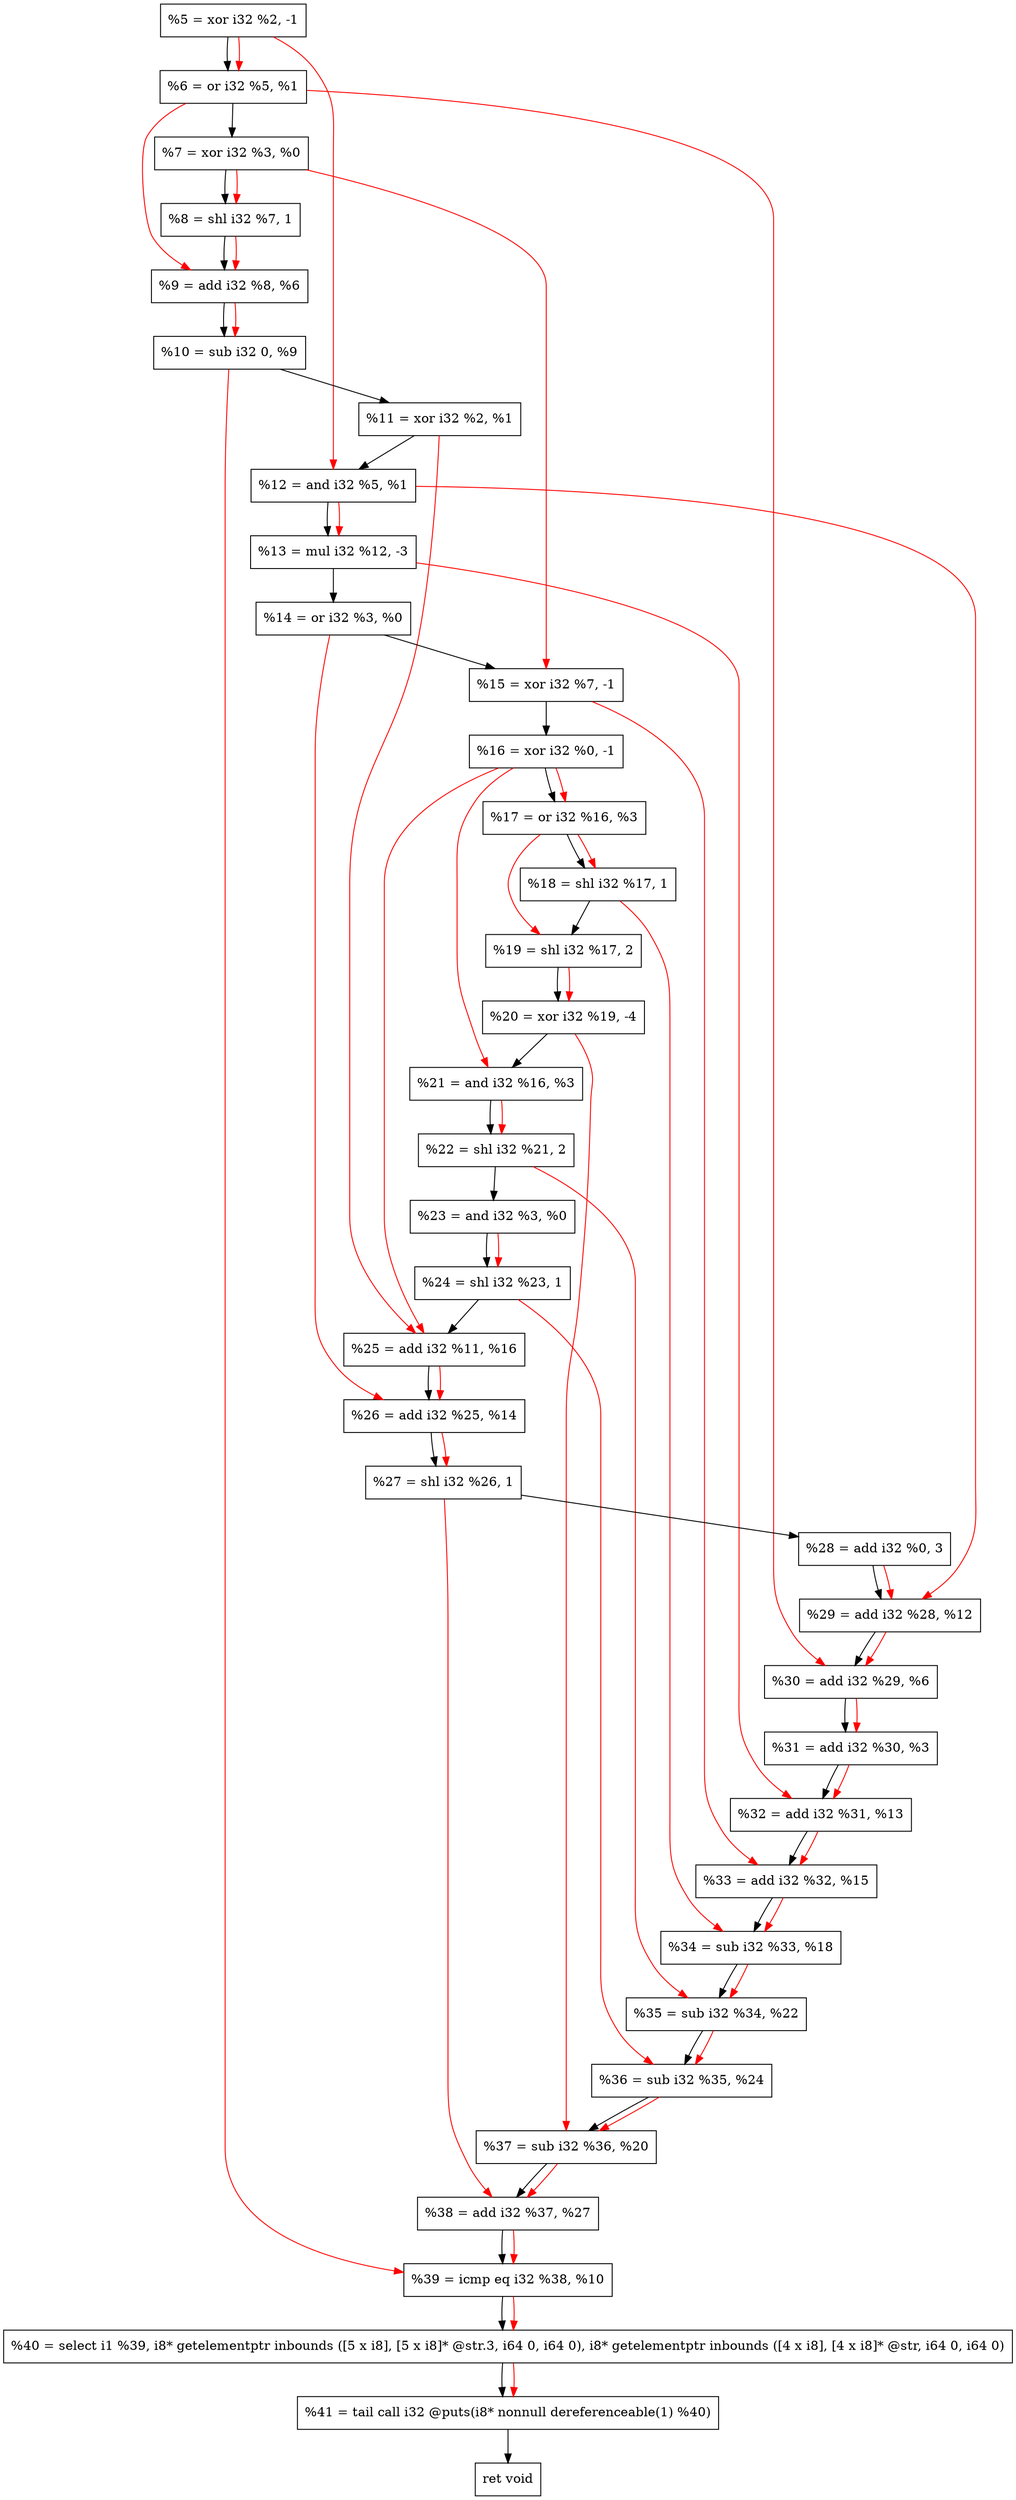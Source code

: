 digraph "DFG for'crackme' function" {
	Node0x1864030[shape=record, label="  %5 = xor i32 %2, -1"];
	Node0x18640a0[shape=record, label="  %6 = or i32 %5, %1"];
	Node0x1864110[shape=record, label="  %7 = xor i32 %3, %0"];
	Node0x18641b0[shape=record, label="  %8 = shl i32 %7, 1"];
	Node0x1864220[shape=record, label="  %9 = add i32 %8, %6"];
	Node0x18642c0[shape=record, label="  %10 = sub i32 0, %9"];
	Node0x1864330[shape=record, label="  %11 = xor i32 %2, %1"];
	Node0x18643a0[shape=record, label="  %12 = and i32 %5, %1"];
	Node0x1864440[shape=record, label="  %13 = mul i32 %12, -3"];
	Node0x18644b0[shape=record, label="  %14 = or i32 %3, %0"];
	Node0x1864520[shape=record, label="  %15 = xor i32 %7, -1"];
	Node0x1864590[shape=record, label="  %16 = xor i32 %0, -1"];
	Node0x1864600[shape=record, label="  %17 = or i32 %16, %3"];
	Node0x1864670[shape=record, label="  %18 = shl i32 %17, 1"];
	Node0x1864710[shape=record, label="  %19 = shl i32 %17, 2"];
	Node0x18647b0[shape=record, label="  %20 = xor i32 %19, -4"];
	Node0x1864820[shape=record, label="  %21 = and i32 %16, %3"];
	Node0x1864890[shape=record, label="  %22 = shl i32 %21, 2"];
	Node0x1864900[shape=record, label="  %23 = and i32 %3, %0"];
	Node0x1864970[shape=record, label="  %24 = shl i32 %23, 1"];
	Node0x18649e0[shape=record, label="  %25 = add i32 %11, %16"];
	Node0x1864a50[shape=record, label="  %26 = add i32 %25, %14"];
	Node0x1864ac0[shape=record, label="  %27 = shl i32 %26, 1"];
	Node0x1864b60[shape=record, label="  %28 = add i32 %0, 3"];
	Node0x1864bd0[shape=record, label="  %29 = add i32 %28, %12"];
	Node0x1864c40[shape=record, label="  %30 = add i32 %29, %6"];
	Node0x1864cb0[shape=record, label="  %31 = add i32 %30, %3"];
	Node0x1864d20[shape=record, label="  %32 = add i32 %31, %13"];
	Node0x1864fa0[shape=record, label="  %33 = add i32 %32, %15"];
	Node0x1865010[shape=record, label="  %34 = sub i32 %33, %18"];
	Node0x1865080[shape=record, label="  %35 = sub i32 %34, %22"];
	Node0x18650f0[shape=record, label="  %36 = sub i32 %35, %24"];
	Node0x1865160[shape=record, label="  %37 = sub i32 %36, %20"];
	Node0x18651d0[shape=record, label="  %38 = add i32 %37, %27"];
	Node0x1865240[shape=record, label="  %39 = icmp eq i32 %38, %10"];
	Node0x1804268[shape=record, label="  %40 = select i1 %39, i8* getelementptr inbounds ([5 x i8], [5 x i8]* @str.3, i64 0, i64 0), i8* getelementptr inbounds ([4 x i8], [4 x i8]* @str, i64 0, i64 0)"];
	Node0x18656e0[shape=record, label="  %41 = tail call i32 @puts(i8* nonnull dereferenceable(1) %40)"];
	Node0x1865730[shape=record, label="  ret void"];
	Node0x1864030 -> Node0x18640a0;
	Node0x18640a0 -> Node0x1864110;
	Node0x1864110 -> Node0x18641b0;
	Node0x18641b0 -> Node0x1864220;
	Node0x1864220 -> Node0x18642c0;
	Node0x18642c0 -> Node0x1864330;
	Node0x1864330 -> Node0x18643a0;
	Node0x18643a0 -> Node0x1864440;
	Node0x1864440 -> Node0x18644b0;
	Node0x18644b0 -> Node0x1864520;
	Node0x1864520 -> Node0x1864590;
	Node0x1864590 -> Node0x1864600;
	Node0x1864600 -> Node0x1864670;
	Node0x1864670 -> Node0x1864710;
	Node0x1864710 -> Node0x18647b0;
	Node0x18647b0 -> Node0x1864820;
	Node0x1864820 -> Node0x1864890;
	Node0x1864890 -> Node0x1864900;
	Node0x1864900 -> Node0x1864970;
	Node0x1864970 -> Node0x18649e0;
	Node0x18649e0 -> Node0x1864a50;
	Node0x1864a50 -> Node0x1864ac0;
	Node0x1864ac0 -> Node0x1864b60;
	Node0x1864b60 -> Node0x1864bd0;
	Node0x1864bd0 -> Node0x1864c40;
	Node0x1864c40 -> Node0x1864cb0;
	Node0x1864cb0 -> Node0x1864d20;
	Node0x1864d20 -> Node0x1864fa0;
	Node0x1864fa0 -> Node0x1865010;
	Node0x1865010 -> Node0x1865080;
	Node0x1865080 -> Node0x18650f0;
	Node0x18650f0 -> Node0x1865160;
	Node0x1865160 -> Node0x18651d0;
	Node0x18651d0 -> Node0x1865240;
	Node0x1865240 -> Node0x1804268;
	Node0x1804268 -> Node0x18656e0;
	Node0x18656e0 -> Node0x1865730;
edge [color=red]
	Node0x1864030 -> Node0x18640a0;
	Node0x1864110 -> Node0x18641b0;
	Node0x18641b0 -> Node0x1864220;
	Node0x18640a0 -> Node0x1864220;
	Node0x1864220 -> Node0x18642c0;
	Node0x1864030 -> Node0x18643a0;
	Node0x18643a0 -> Node0x1864440;
	Node0x1864110 -> Node0x1864520;
	Node0x1864590 -> Node0x1864600;
	Node0x1864600 -> Node0x1864670;
	Node0x1864600 -> Node0x1864710;
	Node0x1864710 -> Node0x18647b0;
	Node0x1864590 -> Node0x1864820;
	Node0x1864820 -> Node0x1864890;
	Node0x1864900 -> Node0x1864970;
	Node0x1864330 -> Node0x18649e0;
	Node0x1864590 -> Node0x18649e0;
	Node0x18649e0 -> Node0x1864a50;
	Node0x18644b0 -> Node0x1864a50;
	Node0x1864a50 -> Node0x1864ac0;
	Node0x1864b60 -> Node0x1864bd0;
	Node0x18643a0 -> Node0x1864bd0;
	Node0x1864bd0 -> Node0x1864c40;
	Node0x18640a0 -> Node0x1864c40;
	Node0x1864c40 -> Node0x1864cb0;
	Node0x1864cb0 -> Node0x1864d20;
	Node0x1864440 -> Node0x1864d20;
	Node0x1864d20 -> Node0x1864fa0;
	Node0x1864520 -> Node0x1864fa0;
	Node0x1864fa0 -> Node0x1865010;
	Node0x1864670 -> Node0x1865010;
	Node0x1865010 -> Node0x1865080;
	Node0x1864890 -> Node0x1865080;
	Node0x1865080 -> Node0x18650f0;
	Node0x1864970 -> Node0x18650f0;
	Node0x18650f0 -> Node0x1865160;
	Node0x18647b0 -> Node0x1865160;
	Node0x1865160 -> Node0x18651d0;
	Node0x1864ac0 -> Node0x18651d0;
	Node0x18651d0 -> Node0x1865240;
	Node0x18642c0 -> Node0x1865240;
	Node0x1865240 -> Node0x1804268;
	Node0x1804268 -> Node0x18656e0;
}
